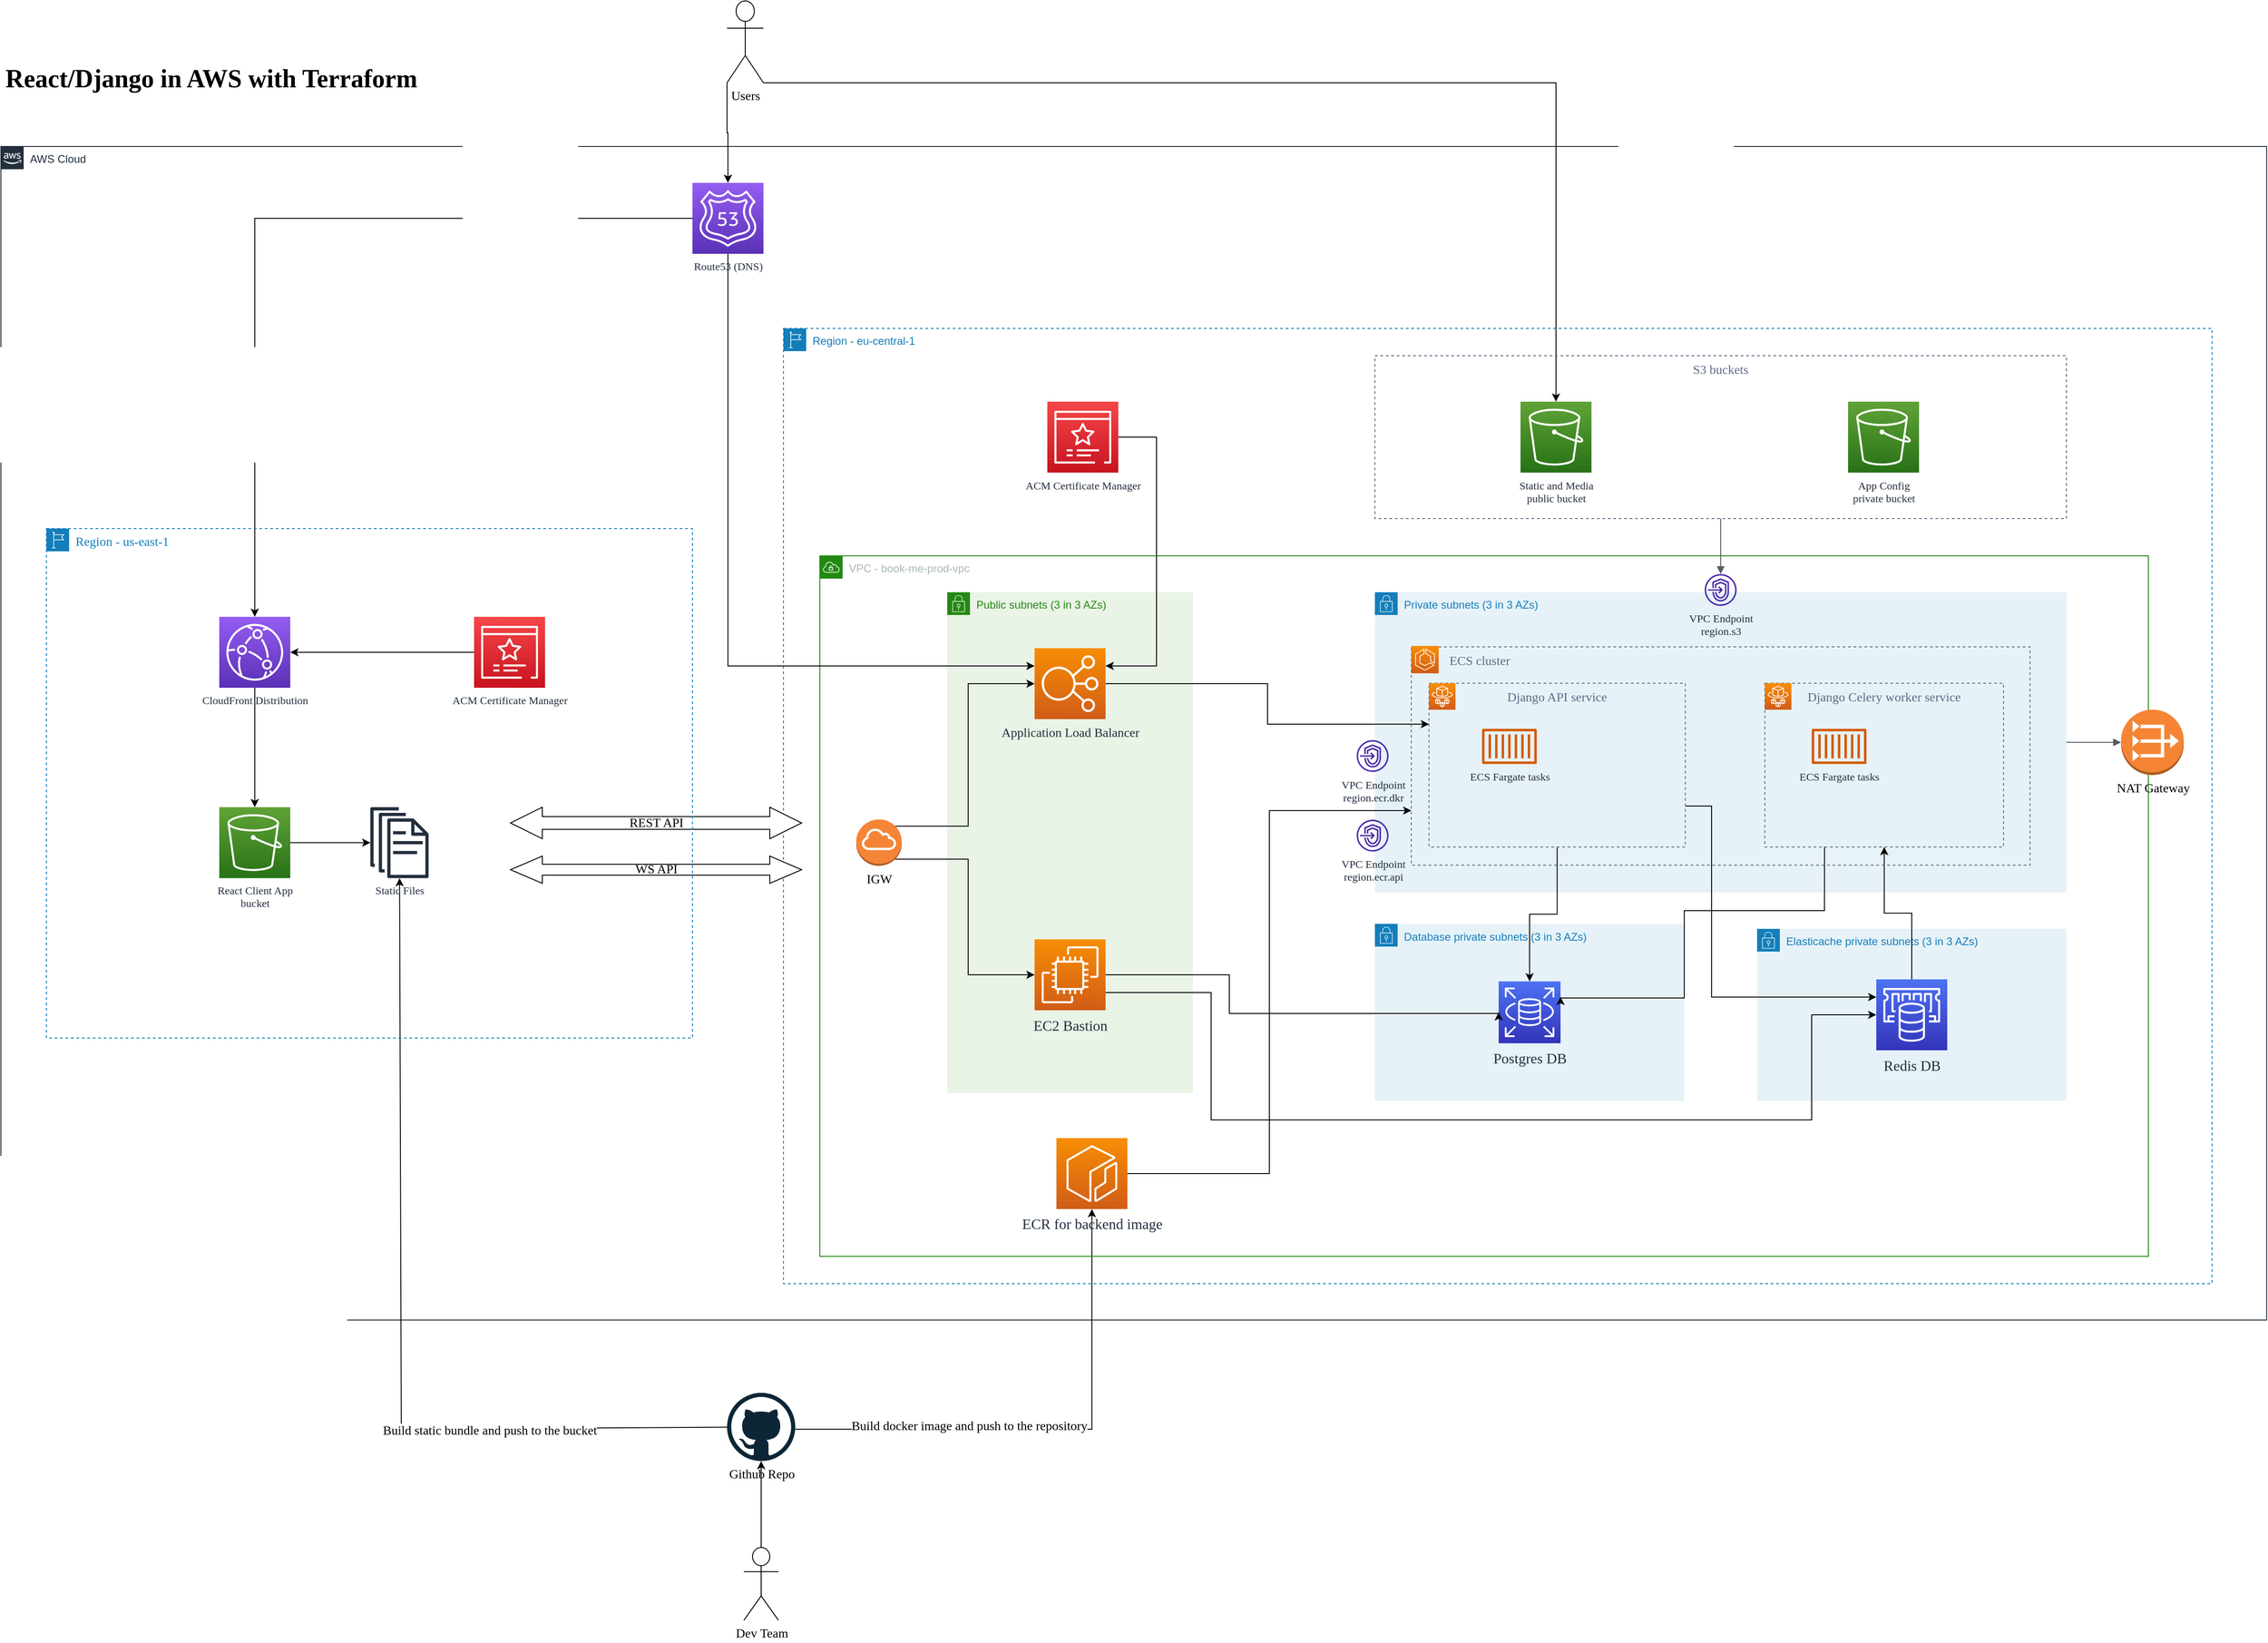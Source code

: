 <mxfile version="20.8.10" type="device"><diagram id="Ht1M8jgEwFfnCIfOTk4-" name="Page-1"><mxGraphModel dx="4517" dy="1740" grid="1" gridSize="10" guides="1" tooltips="1" connect="1" arrows="1" fold="1" page="1" pageScale="1" pageWidth="1169" pageHeight="827" math="0" shadow="0"><root><mxCell id="0"/><mxCell id="1" parent="0"/><mxCell id="09Rcy8AUOqtGl2dSYtyy-7" value="Private subnets (3 in 3 AZs)" style="points=[[0,0],[0.25,0],[0.5,0],[0.75,0],[1,0],[1,0.25],[1,0.5],[1,0.75],[1,1],[0.75,1],[0.5,1],[0.25,1],[0,1],[0,0.75],[0,0.5],[0,0.25]];outlineConnect=0;gradientColor=none;html=1;whiteSpace=wrap;fontSize=12;fontStyle=0;container=1;pointerEvents=0;collapsible=0;recursiveResize=0;shape=mxgraph.aws4.group;grIcon=mxgraph.aws4.group_security_group;grStroke=0;strokeColor=#147EBA;fillColor=#E6F2F8;verticalAlign=top;align=left;spacingLeft=30;fontColor=#147EBA;dashed=0;" parent="1" vertex="1"><mxGeometry x="1250" y="800" width="760" height="330" as="geometry"/></mxCell><mxCell id="QriF4HxW3S0p3gs5KRGr-39" value="VPC Endpoint&lt;br&gt;region.s3" style="sketch=0;outlineConnect=0;fontColor=#232F3E;gradientColor=none;fillColor=#4D27AA;strokeColor=none;dashed=0;verticalLabelPosition=bottom;verticalAlign=top;align=center;html=1;fontSize=12;fontStyle=0;aspect=fixed;pointerEvents=1;shape=mxgraph.aws4.endpoints;fontFamily=Times New Roman;" vertex="1" parent="09Rcy8AUOqtGl2dSYtyy-7"><mxGeometry x="362.5" y="-20" width="35" height="35" as="geometry"/></mxCell><mxCell id="QriF4HxW3S0p3gs5KRGr-37" value="VPC Endpoint&lt;br&gt;region.ecr.api" style="sketch=0;outlineConnect=0;fontColor=#232F3E;gradientColor=none;fillColor=#4D27AA;strokeColor=none;dashed=0;verticalLabelPosition=bottom;verticalAlign=top;align=center;html=1;fontSize=12;fontStyle=0;aspect=fixed;pointerEvents=1;shape=mxgraph.aws4.endpoints;fontFamily=Times New Roman;" vertex="1" parent="1"><mxGeometry x="1230" y="1050" width="35" height="35" as="geometry"/></mxCell><mxCell id="QriF4HxW3S0p3gs5KRGr-33" value="VPC Endpoint&lt;br&gt;region.ecr.dkr" style="sketch=0;outlineConnect=0;fontColor=#232F3E;gradientColor=none;fillColor=#4D27AA;strokeColor=none;dashed=0;verticalLabelPosition=bottom;verticalAlign=top;align=center;html=1;fontSize=12;fontStyle=0;aspect=fixed;pointerEvents=1;shape=mxgraph.aws4.endpoints;fontFamily=Times New Roman;" vertex="1" parent="1"><mxGeometry x="1230" y="962.5" width="35" height="35" as="geometry"/></mxCell><mxCell id="UEzPUAAOIrF-is8g5C7q-74" value="AWS Cloud" style="points=[[0,0],[0.25,0],[0.5,0],[0.75,0],[1,0],[1,0.25],[1,0.5],[1,0.75],[1,1],[0.75,1],[0.5,1],[0.25,1],[0,1],[0,0.75],[0,0.5],[0,0.25]];outlineConnect=0;gradientColor=none;html=1;whiteSpace=wrap;fontSize=12;fontStyle=0;shape=mxgraph.aws4.group;grIcon=mxgraph.aws4.group_aws_cloud_alt;strokeColor=#232F3E;fillColor=none;verticalAlign=top;align=left;spacingLeft=30;fontColor=#232F3E;dashed=0;labelBackgroundColor=#ffffff;container=0;pointerEvents=0;collapsible=0;recursiveResize=0;" parent="1" vertex="1"><mxGeometry x="-260" y="310" width="2490" height="1290" as="geometry"/></mxCell><mxCell id="QriF4HxW3S0p3gs5KRGr-115" style="edgeStyle=orthogonalEdgeStyle;rounded=0;orthogonalLoop=1;jettySize=auto;html=1;exitX=0;exitY=0.5;exitDx=0;exitDy=0;exitPerimeter=0;fontFamily=Times New Roman;fontSize=14;" edge="1" parent="1" source="QriF4HxW3S0p3gs5KRGr-102" target="QriF4HxW3S0p3gs5KRGr-114"><mxGeometry relative="1" as="geometry"/></mxCell><mxCell id="QriF4HxW3S0p3gs5KRGr-102" value="Route53 (DNS)" style="sketch=0;points=[[0,0,0],[0.25,0,0],[0.5,0,0],[0.75,0,0],[1,0,0],[0,1,0],[0.25,1,0],[0.5,1,0],[0.75,1,0],[1,1,0],[0,0.25,0],[0,0.5,0],[0,0.75,0],[1,0.25,0],[1,0.5,0],[1,0.75,0]];outlineConnect=0;fontColor=#232F3E;gradientColor=#945DF2;gradientDirection=north;fillColor=#5A30B5;strokeColor=#ffffff;dashed=0;verticalLabelPosition=bottom;verticalAlign=top;align=center;html=1;fontSize=12;fontStyle=0;aspect=fixed;shape=mxgraph.aws4.resourceIcon;resIcon=mxgraph.aws4.route_53;fontFamily=Times New Roman;" vertex="1" parent="1"><mxGeometry x="500" y="350" width="78" height="78" as="geometry"/></mxCell><mxCell id="QriF4HxW3S0p3gs5KRGr-110" style="edgeStyle=orthogonalEdgeStyle;rounded=0;orthogonalLoop=1;jettySize=auto;html=1;exitX=1;exitY=1;exitDx=0;exitDy=0;exitPerimeter=0;fontFamily=Times New Roman;fontSize=14;" edge="1" parent="1" source="QriF4HxW3S0p3gs5KRGr-103" target="QriF4HxW3S0p3gs5KRGr-31"><mxGeometry relative="1" as="geometry"><Array as="points"><mxPoint x="1449" y="240"/></Array></mxGeometry></mxCell><mxCell id="QriF4HxW3S0p3gs5KRGr-111" style="edgeStyle=orthogonalEdgeStyle;rounded=0;orthogonalLoop=1;jettySize=auto;html=1;exitX=0;exitY=1;exitDx=0;exitDy=0;exitPerimeter=0;fontFamily=Times New Roman;fontSize=14;" edge="1" parent="1" source="QriF4HxW3S0p3gs5KRGr-103" target="QriF4HxW3S0p3gs5KRGr-102"><mxGeometry relative="1" as="geometry"/></mxCell><mxCell id="QriF4HxW3S0p3gs5KRGr-103" value="Users" style="shape=umlActor;verticalLabelPosition=bottom;verticalAlign=top;html=1;outlineConnect=0;fontFamily=Times New Roman;fontSize=14;" vertex="1" parent="1"><mxGeometry x="538" y="150" width="40" height="90" as="geometry"/></mxCell><mxCell id="09Rcy8AUOqtGl2dSYtyy-9" value="Region - eu-central-1" style="points=[[0,0],[0.25,0],[0.5,0],[0.75,0],[1,0],[1,0.25],[1,0.5],[1,0.75],[1,1],[0.75,1],[0.5,1],[0.25,1],[0,1],[0,0.75],[0,0.5],[0,0.25]];outlineConnect=0;gradientColor=none;html=1;whiteSpace=wrap;fontSize=12;fontStyle=0;container=0;pointerEvents=0;collapsible=0;recursiveResize=0;shape=mxgraph.aws4.group;grIcon=mxgraph.aws4.group_region;strokeColor=#147EBA;fillColor=none;verticalAlign=top;align=left;spacingLeft=30;fontColor=#147EBA;dashed=1;" parent="1" vertex="1"><mxGeometry x="600" y="510" width="1570" height="1050" as="geometry"/></mxCell><mxCell id="QriF4HxW3S0p3gs5KRGr-135" style="edgeStyle=orthogonalEdgeStyle;rounded=0;orthogonalLoop=1;jettySize=auto;html=1;exitX=0.5;exitY=1;exitDx=0;exitDy=0;exitPerimeter=0;fontFamily=Times New Roman;fontSize=14;startArrow=classic;startFill=1;endArrow=none;endFill=0;" edge="1" parent="1" source="09Rcy8AUOqtGl2dSYtyy-17" target="QriF4HxW3S0p3gs5KRGr-131"><mxGeometry relative="1" as="geometry"><Array as="points"><mxPoint x="939" y="1720"/></Array></mxGeometry></mxCell><mxCell id="QriF4HxW3S0p3gs5KRGr-138" value="Build docker image and push to the repository" style="edgeLabel;html=1;align=center;verticalAlign=middle;resizable=0;points=[];fontSize=14;fontFamily=Times New Roman;" vertex="1" connectable="0" parent="QriF4HxW3S0p3gs5KRGr-135"><mxGeometry x="0.33" y="-3" relative="1" as="geometry"><mxPoint as="offset"/></mxGeometry></mxCell><mxCell id="09Rcy8AUOqtGl2dSYtyy-17" value="&lt;font size=&quot;3&quot;&gt;ECR for backend image&lt;/font&gt;" style="sketch=0;points=[[0,0,0],[0.25,0,0],[0.5,0,0],[0.75,0,0],[1,0,0],[0,1,0],[0.25,1,0],[0.5,1,0],[0.75,1,0],[1,1,0],[0,0.25,0],[0,0.5,0],[0,0.75,0],[1,0.25,0],[1,0.5,0],[1,0.75,0]];outlineConnect=0;fontColor=#232F3E;gradientColor=#F78E04;gradientDirection=north;fillColor=#D05C17;strokeColor=#ffffff;dashed=0;verticalLabelPosition=bottom;verticalAlign=top;align=center;html=1;fontSize=12;fontStyle=0;aspect=fixed;shape=mxgraph.aws4.resourceIcon;resIcon=mxgraph.aws4.ecr;fontFamily=Times New Roman;" parent="1" vertex="1"><mxGeometry x="900" y="1400" width="78" height="78" as="geometry"/></mxCell><mxCell id="QriF4HxW3S0p3gs5KRGr-17" value="" style="group" vertex="1" connectable="0" parent="1"><mxGeometry x="1250" y="1164.5" width="340" height="194.5" as="geometry"/></mxCell><mxCell id="09Rcy8AUOqtGl2dSYtyy-15" value="Database private subnets (3 in 3 AZs)" style="points=[[0,0],[0.25,0],[0.5,0],[0.75,0],[1,0],[1,0.25],[1,0.5],[1,0.75],[1,1],[0.75,1],[0.5,1],[0.25,1],[0,1],[0,0.75],[0,0.5],[0,0.25]];outlineConnect=0;gradientColor=none;html=1;whiteSpace=wrap;fontSize=12;fontStyle=0;container=0;pointerEvents=0;collapsible=0;recursiveResize=0;shape=mxgraph.aws4.group;grIcon=mxgraph.aws4.group_security_group;grStroke=0;strokeColor=#147EBA;fillColor=#E6F2F8;verticalAlign=top;align=left;spacingLeft=30;fontColor=#147EBA;dashed=0;" parent="QriF4HxW3S0p3gs5KRGr-17" vertex="1"><mxGeometry width="340" height="194.5" as="geometry"/></mxCell><mxCell id="QriF4HxW3S0p3gs5KRGr-14" value="&lt;font size=&quot;3&quot; face=&quot;Times New Roman&quot;&gt;Postgres DB&lt;/font&gt;" style="sketch=0;points=[[0,0,0],[0.25,0,0],[0.5,0,0],[0.75,0,0],[1,0,0],[0,1,0],[0.25,1,0],[0.5,1,0],[0.75,1,0],[1,1,0],[0,0.25,0],[0,0.5,0],[0,0.75,0],[1,0.25,0],[1,0.5,0],[1,0.75,0]];outlineConnect=0;fontColor=#232F3E;gradientColor=#4D72F3;gradientDirection=north;fillColor=#3334B9;strokeColor=#ffffff;dashed=0;verticalLabelPosition=bottom;verticalAlign=top;align=center;html=1;fontSize=12;fontStyle=0;aspect=fixed;shape=mxgraph.aws4.resourceIcon;resIcon=mxgraph.aws4.rds;container=0;" vertex="1" parent="QriF4HxW3S0p3gs5KRGr-17"><mxGeometry x="136" y="63.25" width="68" height="68" as="geometry"/></mxCell><mxCell id="QriF4HxW3S0p3gs5KRGr-18" value="" style="group" vertex="1" connectable="0" parent="1"><mxGeometry x="1670" y="1170" width="340" height="189" as="geometry"/></mxCell><mxCell id="09Rcy8AUOqtGl2dSYtyy-16" value="Elasticache private subnets (3 in 3 AZs)" style="points=[[0,0],[0.25,0],[0.5,0],[0.75,0],[1,0],[1,0.25],[1,0.5],[1,0.75],[1,1],[0.75,1],[0.5,1],[0.25,1],[0,1],[0,0.75],[0,0.5],[0,0.25]];outlineConnect=0;gradientColor=none;html=1;whiteSpace=wrap;fontSize=12;fontStyle=0;container=0;pointerEvents=0;collapsible=0;recursiveResize=0;shape=mxgraph.aws4.group;grIcon=mxgraph.aws4.group_security_group;grStroke=0;strokeColor=#147EBA;fillColor=#E6F2F8;verticalAlign=top;align=left;spacingLeft=30;fontColor=#147EBA;dashed=0;" parent="QriF4HxW3S0p3gs5KRGr-18" vertex="1"><mxGeometry width="340" height="189" as="geometry"/></mxCell><mxCell id="QriF4HxW3S0p3gs5KRGr-15" value="&lt;font size=&quot;3&quot; face=&quot;Times New Roman&quot;&gt;Redis DB&lt;/font&gt;" style="sketch=0;points=[[0,0,0],[0.25,0,0],[0.5,0,0],[0.75,0,0],[1,0,0],[0,1,0],[0.25,1,0],[0.5,1,0],[0.75,1,0],[1,1,0],[0,0.25,0],[0,0.5,0],[0,0.75,0],[1,0.25,0],[1,0.5,0],[1,0.75,0]];outlineConnect=0;fontColor=#232F3E;gradientColor=#4D72F3;gradientDirection=north;fillColor=#3334B9;strokeColor=#ffffff;dashed=0;verticalLabelPosition=bottom;verticalAlign=top;align=center;html=1;fontSize=12;fontStyle=0;aspect=fixed;shape=mxgraph.aws4.resourceIcon;resIcon=mxgraph.aws4.elasticache;container=0;" vertex="1" parent="QriF4HxW3S0p3gs5KRGr-18"><mxGeometry x="131" y="55.5" width="78" height="78" as="geometry"/></mxCell><mxCell id="QriF4HxW3S0p3gs5KRGr-61" value="" style="group" vertex="1" connectable="0" parent="1"><mxGeometry x="1250" y="540" width="760" height="179" as="geometry"/></mxCell><mxCell id="QriF4HxW3S0p3gs5KRGr-29" value="S3 buckets" style="fillColor=none;strokeColor=#5A6C86;dashed=1;verticalAlign=top;fontStyle=0;fontColor=#5A6C86;fontFamily=Times New Roman;fontSize=14;" vertex="1" parent="QriF4HxW3S0p3gs5KRGr-61"><mxGeometry width="760" height="179" as="geometry"/></mxCell><mxCell id="QriF4HxW3S0p3gs5KRGr-31" value="Static and Media&lt;br&gt;public bucket" style="sketch=0;points=[[0,0,0],[0.25,0,0],[0.5,0,0],[0.75,0,0],[1,0,0],[0,1,0],[0.25,1,0],[0.5,1,0],[0.75,1,0],[1,1,0],[0,0.25,0],[0,0.5,0],[0,0.75,0],[1,0.25,0],[1,0.5,0],[1,0.75,0]];outlineConnect=0;fontColor=#232F3E;gradientColor=#60A337;gradientDirection=north;fillColor=#277116;strokeColor=#ffffff;dashed=0;verticalLabelPosition=bottom;verticalAlign=top;align=center;html=1;fontSize=12;fontStyle=0;aspect=fixed;shape=mxgraph.aws4.resourceIcon;resIcon=mxgraph.aws4.s3;fontFamily=Times New Roman;" vertex="1" parent="QriF4HxW3S0p3gs5KRGr-61"><mxGeometry x="160" y="50.5" width="78" height="78" as="geometry"/></mxCell><mxCell id="QriF4HxW3S0p3gs5KRGr-32" value="App Config&lt;br&gt;private bucket" style="sketch=0;points=[[0,0,0],[0.25,0,0],[0.5,0,0],[0.75,0,0],[1,0,0],[0,1,0],[0.25,1,0],[0.5,1,0],[0.75,1,0],[1,1,0],[0,0.25,0],[0,0.5,0],[0,0.75,0],[1,0.25,0],[1,0.5,0],[1,0.75,0]];outlineConnect=0;fontColor=#232F3E;gradientColor=#60A337;gradientDirection=north;fillColor=#277116;strokeColor=#ffffff;dashed=0;verticalLabelPosition=bottom;verticalAlign=top;align=center;html=1;fontSize=12;fontStyle=0;aspect=fixed;shape=mxgraph.aws4.resourceIcon;resIcon=mxgraph.aws4.s3;fontFamily=Times New Roman;" vertex="1" parent="QriF4HxW3S0p3gs5KRGr-61"><mxGeometry x="520" y="50.5" width="78" height="78" as="geometry"/></mxCell><mxCell id="QriF4HxW3S0p3gs5KRGr-62" value="" style="group" vertex="1" connectable="0" parent="1"><mxGeometry x="680" y="800" width="370" height="550.5" as="geometry"/></mxCell><mxCell id="09Rcy8AUOqtGl2dSYtyy-5" value="Public subnets (3 in 3 AZs)" style="points=[[0,0],[0.25,0],[0.5,0],[0.75,0],[1,0],[1,0.25],[1,0.5],[1,0.75],[1,1],[0.75,1],[0.5,1],[0.25,1],[0,1],[0,0.75],[0,0.5],[0,0.25]];outlineConnect=0;gradientColor=none;html=1;whiteSpace=wrap;fontSize=12;fontStyle=0;container=0;pointerEvents=0;collapsible=0;recursiveResize=0;shape=mxgraph.aws4.group;grIcon=mxgraph.aws4.group_security_group;grStroke=0;strokeColor=#248814;fillColor=#E9F3E6;verticalAlign=top;align=left;spacingLeft=30;fontColor=#248814;dashed=0;" parent="QriF4HxW3S0p3gs5KRGr-62" vertex="1"><mxGeometry x="100" width="270" height="550.5" as="geometry"/></mxCell><mxCell id="09Rcy8AUOqtGl2dSYtyy-11" value="&lt;font face=&quot;Times New Roman&quot; data-font-src=&quot;https://fonts.googleapis.com/css?family=roboto&quot; style=&quot;font-size: 14px;&quot;&gt;Application Load Balancer&lt;/font&gt;" style="sketch=0;points=[[0,0,0],[0.25,0,0],[0.5,0,0],[0.75,0,0],[1,0,0],[0,1,0],[0.25,1,0],[0.5,1,0],[0.75,1,0],[1,1,0],[0,0.25,0],[0,0.5,0],[0,0.75,0],[1,0.25,0],[1,0.5,0],[1,0.75,0]];outlineConnect=0;fontColor=#232F3E;gradientColor=#F78E04;gradientDirection=north;fillColor=#D05C17;strokeColor=#ffffff;dashed=0;verticalLabelPosition=bottom;verticalAlign=top;align=center;html=1;fontSize=12;fontStyle=0;aspect=fixed;shape=mxgraph.aws4.resourceIcon;resIcon=mxgraph.aws4.elastic_load_balancing;" parent="QriF4HxW3S0p3gs5KRGr-62" vertex="1"><mxGeometry x="196" y="61.5" width="78" height="78" as="geometry"/></mxCell><mxCell id="09Rcy8AUOqtGl2dSYtyy-12" value="&lt;font size=&quot;3&quot;&gt;EC2 Bastion&lt;br&gt;&lt;/font&gt;" style="sketch=0;points=[[0,0,0],[0.25,0,0],[0.5,0,0],[0.75,0,0],[1,0,0],[0,1,0],[0.25,1,0],[0.5,1,0],[0.75,1,0],[1,1,0],[0,0.25,0],[0,0.5,0],[0,0.75,0],[1,0.25,0],[1,0.5,0],[1,0.75,0]];outlineConnect=0;fontColor=#232F3E;gradientColor=#F78E04;gradientDirection=north;fillColor=#D05C17;strokeColor=#ffffff;dashed=0;verticalLabelPosition=bottom;verticalAlign=top;align=center;html=1;fontSize=12;fontStyle=0;aspect=fixed;shape=mxgraph.aws4.resourceIcon;resIcon=mxgraph.aws4.ec2;fontFamily=Times New Roman;" parent="QriF4HxW3S0p3gs5KRGr-62" vertex="1"><mxGeometry x="196" y="381.5" width="78" height="78" as="geometry"/></mxCell><mxCell id="QriF4HxW3S0p3gs5KRGr-19" style="edgeStyle=orthogonalEdgeStyle;rounded=0;orthogonalLoop=1;jettySize=auto;html=1;exitX=0.855;exitY=0.855;exitDx=0;exitDy=0;exitPerimeter=0;entryX=0;entryY=0.5;entryDx=0;entryDy=0;entryPerimeter=0;fontFamily=Times New Roman;fontSize=14;" edge="1" parent="QriF4HxW3S0p3gs5KRGr-62" source="09Rcy8AUOqtGl2dSYtyy-13" target="09Rcy8AUOqtGl2dSYtyy-12"><mxGeometry relative="1" as="geometry"/></mxCell><mxCell id="QriF4HxW3S0p3gs5KRGr-20" style="edgeStyle=orthogonalEdgeStyle;rounded=0;orthogonalLoop=1;jettySize=auto;html=1;exitX=0.855;exitY=0.145;exitDx=0;exitDy=0;exitPerimeter=0;entryX=0;entryY=0.5;entryDx=0;entryDy=0;entryPerimeter=0;fontFamily=Times New Roman;fontSize=14;" edge="1" parent="QriF4HxW3S0p3gs5KRGr-62" source="09Rcy8AUOqtGl2dSYtyy-13" target="09Rcy8AUOqtGl2dSYtyy-11"><mxGeometry relative="1" as="geometry"/></mxCell><mxCell id="09Rcy8AUOqtGl2dSYtyy-13" value="IGW" style="outlineConnect=0;dashed=0;verticalLabelPosition=bottom;verticalAlign=top;align=center;html=1;shape=mxgraph.aws3.internet_gateway;fillColor=#F58536;gradientColor=none;fontFamily=Times New Roman;fontSize=14;" parent="QriF4HxW3S0p3gs5KRGr-62" vertex="1"><mxGeometry y="249.75" width="50" height="51" as="geometry"/></mxCell><mxCell id="QriF4HxW3S0p3gs5KRGr-58" value="" style="edgeStyle=orthogonalEdgeStyle;html=1;endArrow=block;elbow=vertical;startArrow=none;endFill=1;strokeColor=#545B64;rounded=0;fontFamily=Times New Roman;fontSize=14;exitX=0.5;exitY=1;exitDx=0;exitDy=0;" edge="1" parent="1" source="QriF4HxW3S0p3gs5KRGr-29" target="QriF4HxW3S0p3gs5KRGr-39"><mxGeometry width="100" relative="1" as="geometry"><mxPoint x="1570" y="860" as="sourcePoint"/><mxPoint x="1620" y="780" as="targetPoint"/></mxGeometry></mxCell><mxCell id="QriF4HxW3S0p3gs5KRGr-27" style="edgeStyle=orthogonalEdgeStyle;rounded=0;orthogonalLoop=1;jettySize=auto;html=1;exitX=1;exitY=0.5;exitDx=0;exitDy=0;exitPerimeter=0;entryX=0;entryY=0.5;entryDx=0;entryDy=0;entryPerimeter=0;fontFamily=Times New Roman;fontSize=14;" edge="1" parent="1" source="09Rcy8AUOqtGl2dSYtyy-12" target="QriF4HxW3S0p3gs5KRGr-14"><mxGeometry relative="1" as="geometry"><Array as="points"><mxPoint x="1090" y="1221"/><mxPoint x="1090" y="1263"/></Array></mxGeometry></mxCell><mxCell id="QriF4HxW3S0p3gs5KRGr-26" style="edgeStyle=orthogonalEdgeStyle;rounded=0;orthogonalLoop=1;jettySize=auto;html=1;exitX=1;exitY=0.75;exitDx=0;exitDy=0;exitPerimeter=0;entryX=0;entryY=0.5;entryDx=0;entryDy=0;entryPerimeter=0;fontFamily=Times New Roman;fontSize=14;" edge="1" parent="1" source="09Rcy8AUOqtGl2dSYtyy-12" target="QriF4HxW3S0p3gs5KRGr-15"><mxGeometry relative="1" as="geometry"><Array as="points"><mxPoint x="1070" y="1240"/><mxPoint x="1070" y="1380"/><mxPoint x="1730" y="1380"/><mxPoint x="1730" y="1265"/></Array></mxGeometry></mxCell><mxCell id="QriF4HxW3S0p3gs5KRGr-57" value="" style="edgeStyle=orthogonalEdgeStyle;html=1;endArrow=block;elbow=vertical;startArrow=none;endFill=1;strokeColor=#545B64;rounded=0;fontFamily=Times New Roman;fontSize=14;exitX=1;exitY=0.5;exitDx=0;exitDy=0;" edge="1" parent="1" source="09Rcy8AUOqtGl2dSYtyy-7" target="QriF4HxW3S0p3gs5KRGr-55"><mxGeometry width="100" relative="1" as="geometry"><mxPoint x="1590" y="1010" as="sourcePoint"/><mxPoint x="2070" y="960" as="targetPoint"/></mxGeometry></mxCell><mxCell id="QriF4HxW3S0p3gs5KRGr-106" style="edgeStyle=orthogonalEdgeStyle;rounded=0;orthogonalLoop=1;jettySize=auto;html=1;exitX=1;exitY=0.5;exitDx=0;exitDy=0;exitPerimeter=0;entryX=1;entryY=0.25;entryDx=0;entryDy=0;entryPerimeter=0;fontFamily=Times New Roman;fontSize=14;" edge="1" parent="1" source="QriF4HxW3S0p3gs5KRGr-97" target="09Rcy8AUOqtGl2dSYtyy-11"><mxGeometry relative="1" as="geometry"><Array as="points"><mxPoint x="1010" y="629"/><mxPoint x="1010" y="881"/></Array></mxGeometry></mxCell><mxCell id="QriF4HxW3S0p3gs5KRGr-97" value="ACM Certificate Manager" style="sketch=0;points=[[0,0,0],[0.25,0,0],[0.5,0,0],[0.75,0,0],[1,0,0],[0,1,0],[0.25,1,0],[0.5,1,0],[0.75,1,0],[1,1,0],[0,0.25,0],[0,0.5,0],[0,0.75,0],[1,0.25,0],[1,0.5,0],[1,0.75,0]];outlineConnect=0;fontColor=#232F3E;gradientColor=#F54749;gradientDirection=north;fillColor=#C7131F;strokeColor=#ffffff;dashed=0;verticalLabelPosition=bottom;verticalAlign=top;align=center;html=1;fontSize=12;fontStyle=0;aspect=fixed;shape=mxgraph.aws4.resourceIcon;resIcon=mxgraph.aws4.certificate_manager_3;fontFamily=Times New Roman;" vertex="1" parent="1"><mxGeometry x="890" y="590.5" width="78" height="78" as="geometry"/></mxCell><mxCell id="QriF4HxW3S0p3gs5KRGr-93" style="edgeStyle=orthogonalEdgeStyle;rounded=0;orthogonalLoop=1;jettySize=auto;html=1;exitX=1;exitY=0.5;exitDx=0;exitDy=0;exitPerimeter=0;entryX=0;entryY=0.25;entryDx=0;entryDy=0;fontFamily=Times New Roman;fontSize=14;" edge="1" parent="1" source="09Rcy8AUOqtGl2dSYtyy-11" target="QriF4HxW3S0p3gs5KRGr-64"><mxGeometry relative="1" as="geometry"><Array as="points"><mxPoint x="1132" y="901"/><mxPoint x="1132" y="945"/></Array></mxGeometry></mxCell><mxCell id="QriF4HxW3S0p3gs5KRGr-92" style="edgeStyle=orthogonalEdgeStyle;rounded=0;orthogonalLoop=1;jettySize=auto;html=1;exitX=1;exitY=0.5;exitDx=0;exitDy=0;exitPerimeter=0;entryX=0;entryY=0.75;entryDx=0;entryDy=0;fontFamily=Times New Roman;fontSize=14;" edge="1" parent="1" source="09Rcy8AUOqtGl2dSYtyy-17" target="QriF4HxW3S0p3gs5KRGr-63"><mxGeometry relative="1" as="geometry"/></mxCell><mxCell id="QriF4HxW3S0p3gs5KRGr-79" style="edgeStyle=orthogonalEdgeStyle;rounded=0;orthogonalLoop=1;jettySize=auto;html=1;exitX=0.5;exitY=1;exitDx=0;exitDy=0;entryX=0.5;entryY=0;entryDx=0;entryDy=0;entryPerimeter=0;fontFamily=Times New Roman;fontSize=14;" edge="1" parent="1" source="QriF4HxW3S0p3gs5KRGr-64" target="QriF4HxW3S0p3gs5KRGr-14"><mxGeometry relative="1" as="geometry"/></mxCell><mxCell id="QriF4HxW3S0p3gs5KRGr-77" style="edgeStyle=orthogonalEdgeStyle;rounded=0;orthogonalLoop=1;jettySize=auto;html=1;exitX=1;exitY=0.75;exitDx=0;exitDy=0;entryX=0;entryY=0.25;entryDx=0;entryDy=0;entryPerimeter=0;fontFamily=Times New Roman;fontSize=14;" edge="1" parent="1" source="QriF4HxW3S0p3gs5KRGr-64" target="QriF4HxW3S0p3gs5KRGr-15"><mxGeometry relative="1" as="geometry"><Array as="points"><mxPoint x="1620" y="1035"/><mxPoint x="1620" y="1245"/></Array></mxGeometry></mxCell><mxCell id="QriF4HxW3S0p3gs5KRGr-82" style="edgeStyle=orthogonalEdgeStyle;rounded=0;orthogonalLoop=1;jettySize=auto;html=1;exitX=0.25;exitY=1;exitDx=0;exitDy=0;entryX=1;entryY=0.25;entryDx=0;entryDy=0;entryPerimeter=0;fontFamily=Times New Roman;fontSize=14;" edge="1" parent="1" source="QriF4HxW3S0p3gs5KRGr-65" target="QriF4HxW3S0p3gs5KRGr-14"><mxGeometry relative="1" as="geometry"><Array as="points"><mxPoint x="1744" y="1150"/><mxPoint x="1590" y="1150"/><mxPoint x="1590" y="1246"/></Array></mxGeometry></mxCell><mxCell id="QriF4HxW3S0p3gs5KRGr-94" style="edgeStyle=orthogonalEdgeStyle;rounded=0;orthogonalLoop=1;jettySize=auto;html=1;exitX=0.5;exitY=0;exitDx=0;exitDy=0;exitPerimeter=0;fontFamily=Times New Roman;fontSize=14;" edge="1" parent="1" source="QriF4HxW3S0p3gs5KRGr-15" target="QriF4HxW3S0p3gs5KRGr-65"><mxGeometry relative="1" as="geometry"/></mxCell><mxCell id="09Rcy8AUOqtGl2dSYtyy-6" value="VPC - book-me-prod-vpc" style="points=[[0,0],[0.25,0],[0.5,0],[0.75,0],[1,0],[1,0.25],[1,0.5],[1,0.75],[1,1],[0.75,1],[0.5,1],[0.25,1],[0,1],[0,0.75],[0,0.5],[0,0.25]];outlineConnect=0;gradientColor=none;html=1;whiteSpace=wrap;fontSize=12;fontStyle=0;container=0;pointerEvents=0;collapsible=0;recursiveResize=0;shape=mxgraph.aws4.group;grIcon=mxgraph.aws4.group_vpc;strokeColor=#248814;fillColor=none;verticalAlign=top;align=left;spacingLeft=30;fontColor=#AAB7B8;dashed=0;" parent="1" vertex="1"><mxGeometry x="640" y="760" width="1460" height="770" as="geometry"/></mxCell><mxCell id="QriF4HxW3S0p3gs5KRGr-55" value="NAT Gateway" style="outlineConnect=0;dashed=0;verticalLabelPosition=bottom;verticalAlign=top;align=center;html=1;shape=mxgraph.aws3.vpc_nat_gateway;fillColor=#F58534;gradientColor=none;fontFamily=Times New Roman;fontSize=14;" vertex="1" parent="1"><mxGeometry x="2070" y="929" width="69" height="72" as="geometry"/></mxCell><mxCell id="QriF4HxW3S0p3gs5KRGr-63" value="ECS cluster" style="fillColor=none;strokeColor=#5A6C86;dashed=1;verticalAlign=top;fontStyle=0;fontColor=#5A6C86;fontFamily=Times New Roman;fontSize=14;align=left;spacingLeft=40;" vertex="1" parent="1"><mxGeometry x="1290" y="860" width="680" height="240" as="geometry"/></mxCell><mxCell id="QriF4HxW3S0p3gs5KRGr-66" value="" style="sketch=0;points=[[0,0,0],[0.25,0,0],[0.5,0,0],[0.75,0,0],[1,0,0],[0,1,0],[0.25,1,0],[0.5,1,0],[0.75,1,0],[1,1,0],[0,0.25,0],[0,0.5,0],[0,0.75,0],[1,0.25,0],[1,0.5,0],[1,0.75,0]];outlineConnect=0;fontColor=#232F3E;gradientColor=#F78E04;gradientDirection=north;fillColor=#D05C17;strokeColor=#ffffff;dashed=0;verticalLabelPosition=bottom;verticalAlign=top;align=center;html=1;fontSize=12;fontStyle=0;aspect=fixed;shape=mxgraph.aws4.resourceIcon;resIcon=mxgraph.aws4.ecs;fontFamily=Times New Roman;perimeterSpacing=4;" vertex="1" parent="1"><mxGeometry x="1290" y="859" width="30.114" height="30.114" as="geometry"/></mxCell><mxCell id="QriF4HxW3S0p3gs5KRGr-72" value="" style="group" vertex="1" connectable="0" parent="1"><mxGeometry x="1309.429" y="900" width="281.714" height="180" as="geometry"/></mxCell><mxCell id="QriF4HxW3S0p3gs5KRGr-64" value="Django API service" style="fillColor=none;strokeColor=#5A6C86;dashed=1;verticalAlign=top;fontStyle=0;fontColor=#5A6C86;fontFamily=Times New Roman;fontSize=14;" vertex="1" parent="QriF4HxW3S0p3gs5KRGr-72"><mxGeometry width="281.714" height="180" as="geometry"/></mxCell><mxCell id="QriF4HxW3S0p3gs5KRGr-67" value="" style="sketch=0;points=[[0,0,0],[0.25,0,0],[0.5,0,0],[0.75,0,0],[1,0,0],[0,1,0],[0.25,1,0],[0.5,1,0],[0.75,1,0],[1,1,0],[0,0.25,0],[0,0.5,0],[0,0.75,0],[1,0.25,0],[1,0.5,0],[1,0.75,0]];outlineConnect=0;fontColor=#232F3E;gradientColor=#F78E04;gradientDirection=north;fillColor=#D05C17;strokeColor=#ffffff;dashed=0;verticalLabelPosition=bottom;verticalAlign=top;align=center;html=1;fontSize=12;fontStyle=0;aspect=fixed;shape=mxgraph.aws4.resourceIcon;resIcon=mxgraph.aws4.fargate;fontFamily=Times New Roman;" vertex="1" parent="QriF4HxW3S0p3gs5KRGr-72"><mxGeometry width="29.143" height="29.143" as="geometry"/></mxCell><mxCell id="QriF4HxW3S0p3gs5KRGr-68" value="ECS Fargate tasks" style="sketch=0;outlineConnect=0;fontColor=#232F3E;gradientColor=none;fillColor=#D45B07;strokeColor=none;dashed=0;verticalLabelPosition=bottom;verticalAlign=top;align=center;html=1;fontSize=12;fontStyle=0;aspect=fixed;pointerEvents=1;shape=mxgraph.aws4.container_1;fontFamily=Times New Roman;" vertex="1" parent="QriF4HxW3S0p3gs5KRGr-72"><mxGeometry x="58.286" y="50" width="60.17" height="38.857" as="geometry"/></mxCell><mxCell id="QriF4HxW3S0p3gs5KRGr-74" value="" style="group" vertex="1" connectable="0" parent="1"><mxGeometry x="1678.571" y="900" width="262.286" height="180" as="geometry"/></mxCell><mxCell id="QriF4HxW3S0p3gs5KRGr-65" value="Django Celery worker service" style="fillColor=none;strokeColor=#5A6C86;dashed=1;verticalAlign=top;fontStyle=0;fontColor=#5A6C86;fontFamily=Times New Roman;fontSize=14;" vertex="1" parent="QriF4HxW3S0p3gs5KRGr-74"><mxGeometry width="262.286" height="180" as="geometry"/></mxCell><mxCell id="QriF4HxW3S0p3gs5KRGr-69" value="" style="sketch=0;points=[[0,0,0],[0.25,0,0],[0.5,0,0],[0.75,0,0],[1,0,0],[0,1,0],[0.25,1,0],[0.5,1,0],[0.75,1,0],[1,1,0],[0,0.25,0],[0,0.5,0],[0,0.75,0],[1,0.25,0],[1,0.5,0],[1,0.75,0]];outlineConnect=0;fontColor=#232F3E;gradientColor=#F78E04;gradientDirection=north;fillColor=#D05C17;strokeColor=#ffffff;dashed=0;verticalLabelPosition=bottom;verticalAlign=top;align=center;html=1;fontSize=12;fontStyle=0;aspect=fixed;shape=mxgraph.aws4.resourceIcon;resIcon=mxgraph.aws4.fargate;fontFamily=Times New Roman;" vertex="1" parent="QriF4HxW3S0p3gs5KRGr-74"><mxGeometry width="29.143" height="29.143" as="geometry"/></mxCell><mxCell id="QriF4HxW3S0p3gs5KRGr-70" value="ECS Fargate tasks" style="sketch=0;outlineConnect=0;fontColor=#232F3E;gradientColor=none;fillColor=#D45B07;strokeColor=none;dashed=0;verticalLabelPosition=bottom;verticalAlign=top;align=center;html=1;fontSize=12;fontStyle=0;aspect=fixed;pointerEvents=1;shape=mxgraph.aws4.container_1;fontFamily=Times New Roman;" vertex="1" parent="QriF4HxW3S0p3gs5KRGr-74"><mxGeometry x="51.486" y="50" width="60.17" height="38.857" as="geometry"/></mxCell><mxCell id="QriF4HxW3S0p3gs5KRGr-112" style="edgeStyle=orthogonalEdgeStyle;rounded=0;orthogonalLoop=1;jettySize=auto;html=1;exitX=0.5;exitY=1;exitDx=0;exitDy=0;exitPerimeter=0;entryX=0;entryY=0.25;entryDx=0;entryDy=0;entryPerimeter=0;fontFamily=Times New Roman;fontSize=14;" edge="1" parent="1" source="QriF4HxW3S0p3gs5KRGr-102" target="09Rcy8AUOqtGl2dSYtyy-11"><mxGeometry relative="1" as="geometry"/></mxCell><mxCell id="QriF4HxW3S0p3gs5KRGr-123" value="REST API" style="html=1;shadow=0;dashed=0;align=center;verticalAlign=middle;shape=mxgraph.arrows2.twoWayArrow;dy=0.6;dx=35;fontFamily=Times New Roman;fontSize=14;" vertex="1" parent="1"><mxGeometry x="300" y="1036.25" width="320" height="34.75" as="geometry"/></mxCell><mxCell id="QriF4HxW3S0p3gs5KRGr-124" value="WS API" style="html=1;shadow=0;dashed=0;align=center;verticalAlign=middle;shape=mxgraph.arrows2.twoWayArrow;dy=0.6;dx=35;fontFamily=Times New Roman;fontSize=14;" vertex="1" parent="1"><mxGeometry x="300" y="1090" width="320" height="30" as="geometry"/></mxCell><mxCell id="QriF4HxW3S0p3gs5KRGr-127" value="&lt;h1&gt;React/Django in AWS with Terraform&lt;/h1&gt;&lt;p&gt;&lt;br&gt;&lt;/p&gt;" style="text;html=1;strokeColor=none;fillColor=none;spacing=5;spacingTop=-20;whiteSpace=wrap;overflow=hidden;rounded=0;fontSize=14;fontFamily=Times New Roman;" vertex="1" parent="1"><mxGeometry x="-260" y="210" width="470" height="70" as="geometry"/></mxCell><mxCell id="QriF4HxW3S0p3gs5KRGr-132" style="edgeStyle=orthogonalEdgeStyle;rounded=0;orthogonalLoop=1;jettySize=auto;html=1;exitX=0.5;exitY=0;exitDx=0;exitDy=0;exitPerimeter=0;fontFamily=Times New Roman;fontSize=14;" edge="1" parent="1" source="QriF4HxW3S0p3gs5KRGr-128" target="QriF4HxW3S0p3gs5KRGr-131"><mxGeometry relative="1" as="geometry"/></mxCell><mxCell id="QriF4HxW3S0p3gs5KRGr-128" value="Dev Team" style="shape=umlActor;verticalLabelPosition=bottom;verticalAlign=top;html=1;outlineConnect=0;fontFamily=Times New Roman;fontSize=14;" vertex="1" parent="1"><mxGeometry x="556.5" y="1850" width="38" height="80" as="geometry"/></mxCell><mxCell id="QriF4HxW3S0p3gs5KRGr-131" value="Github Repo" style="dashed=0;outlineConnect=0;html=1;align=center;labelPosition=center;verticalLabelPosition=bottom;verticalAlign=top;shape=mxgraph.weblogos.github;fontFamily=Times New Roman;fontSize=14;" vertex="1" parent="1"><mxGeometry x="538" y="1680" width="75" height="75" as="geometry"/></mxCell><mxCell id="QriF4HxW3S0p3gs5KRGr-136" value="" style="endArrow=classic;html=1;rounded=0;fontFamily=Times New Roman;fontSize=14;" edge="1" parent="1" source="QriF4HxW3S0p3gs5KRGr-131" target="QriF4HxW3S0p3gs5KRGr-122"><mxGeometry width="50" height="50" relative="1" as="geometry"><mxPoint x="520" y="1730" as="sourcePoint"/><mxPoint x="1120" y="1540" as="targetPoint"/><Array as="points"><mxPoint x="180" y="1720"/></Array></mxGeometry></mxCell><mxCell id="QriF4HxW3S0p3gs5KRGr-137" value="Build static bundle and push to the bucket" style="edgeLabel;html=1;align=center;verticalAlign=middle;resizable=0;points=[];fontSize=14;fontFamily=Times New Roman;" vertex="1" connectable="0" parent="QriF4HxW3S0p3gs5KRGr-136"><mxGeometry x="-0.457" y="2" relative="1" as="geometry"><mxPoint as="offset"/></mxGeometry></mxCell><mxCell id="QriF4HxW3S0p3gs5KRGr-143" value="" style="group" vertex="1" connectable="0" parent="1"><mxGeometry x="-210" y="730" width="710" height="560" as="geometry"/></mxCell><mxCell id="QriF4HxW3S0p3gs5KRGr-101" value="&lt;font style=&quot;font-size: 14px;&quot;&gt;Region - us-east-1&lt;/font&gt;" style="points=[[0,0],[0.25,0],[0.5,0],[0.75,0],[1,0],[1,0.25],[1,0.5],[1,0.75],[1,1],[0.75,1],[0.5,1],[0.25,1],[0,1],[0,0.75],[0,0.5],[0,0.25]];outlineConnect=0;gradientColor=none;html=1;whiteSpace=wrap;fontSize=12;fontStyle=0;container=0;pointerEvents=0;collapsible=0;recursiveResize=0;shape=mxgraph.aws4.group;grIcon=mxgraph.aws4.group_region;strokeColor=#147EBA;fillColor=none;verticalAlign=top;align=left;spacingLeft=30;fontColor=#147EBA;dashed=1;fontFamily=Times New Roman;" vertex="1" parent="QriF4HxW3S0p3gs5KRGr-143"><mxGeometry width="710" height="560" as="geometry"/></mxCell><mxCell id="QriF4HxW3S0p3gs5KRGr-114" value="CloudFront Distribution" style="sketch=0;points=[[0,0,0],[0.25,0,0],[0.5,0,0],[0.75,0,0],[1,0,0],[0,1,0],[0.25,1,0],[0.5,1,0],[0.75,1,0],[1,1,0],[0,0.25,0],[0,0.5,0],[0,0.75,0],[1,0.25,0],[1,0.5,0],[1,0.75,0]];outlineConnect=0;fontColor=#232F3E;gradientColor=#945DF2;gradientDirection=north;fillColor=#5A30B5;strokeColor=#ffffff;dashed=0;verticalLabelPosition=bottom;verticalAlign=top;align=center;html=1;fontSize=12;fontStyle=0;aspect=fixed;shape=mxgraph.aws4.resourceIcon;resIcon=mxgraph.aws4.cloudfront;fontFamily=Times New Roman;container=0;" vertex="1" parent="QriF4HxW3S0p3gs5KRGr-143"><mxGeometry x="190" y="97" width="78" height="78" as="geometry"/></mxCell><mxCell id="QriF4HxW3S0p3gs5KRGr-120" value="React Client App&lt;br&gt;bucket" style="sketch=0;points=[[0,0,0],[0.25,0,0],[0.5,0,0],[0.75,0,0],[1,0,0],[0,1,0],[0.25,1,0],[0.5,1,0],[0.75,1,0],[1,1,0],[0,0.25,0],[0,0.5,0],[0,0.75,0],[1,0.25,0],[1,0.5,0],[1,0.75,0]];outlineConnect=0;fontColor=#232F3E;gradientColor=#60A337;gradientDirection=north;fillColor=#277116;strokeColor=#ffffff;dashed=0;verticalLabelPosition=bottom;verticalAlign=top;align=center;html=1;fontSize=12;fontStyle=0;aspect=fixed;shape=mxgraph.aws4.resourceIcon;resIcon=mxgraph.aws4.s3;fontFamily=Times New Roman;container=0;" vertex="1" parent="QriF4HxW3S0p3gs5KRGr-143"><mxGeometry x="190" y="306.25" width="78" height="78" as="geometry"/></mxCell><mxCell id="QriF4HxW3S0p3gs5KRGr-121" style="edgeStyle=orthogonalEdgeStyle;rounded=0;orthogonalLoop=1;jettySize=auto;html=1;exitX=0.5;exitY=1;exitDx=0;exitDy=0;exitPerimeter=0;fontFamily=Times New Roman;fontSize=14;" edge="1" parent="QriF4HxW3S0p3gs5KRGr-143" source="QriF4HxW3S0p3gs5KRGr-114" target="QriF4HxW3S0p3gs5KRGr-120"><mxGeometry relative="1" as="geometry"/></mxCell><mxCell id="QriF4HxW3S0p3gs5KRGr-122" value="Static Files" style="sketch=0;outlineConnect=0;fontColor=#232F3E;gradientColor=none;fillColor=#232F3D;strokeColor=none;dashed=0;verticalLabelPosition=bottom;verticalAlign=top;align=center;html=1;fontSize=12;fontStyle=0;aspect=fixed;pointerEvents=1;shape=mxgraph.aws4.documents;fontFamily=Times New Roman;container=0;" vertex="1" parent="QriF4HxW3S0p3gs5KRGr-143"><mxGeometry x="356" y="306.25" width="64" height="78" as="geometry"/></mxCell><mxCell id="QriF4HxW3S0p3gs5KRGr-142" style="edgeStyle=orthogonalEdgeStyle;rounded=0;orthogonalLoop=1;jettySize=auto;html=1;exitX=1;exitY=0.5;exitDx=0;exitDy=0;exitPerimeter=0;fontFamily=Times New Roman;fontSize=14;startArrow=none;startFill=0;endArrow=classic;endFill=1;" edge="1" parent="QriF4HxW3S0p3gs5KRGr-143" source="QriF4HxW3S0p3gs5KRGr-120" target="QriF4HxW3S0p3gs5KRGr-122"><mxGeometry relative="1" as="geometry"/></mxCell><mxCell id="QriF4HxW3S0p3gs5KRGr-140" style="edgeStyle=orthogonalEdgeStyle;rounded=0;orthogonalLoop=1;jettySize=auto;html=1;exitX=0;exitY=0.5;exitDx=0;exitDy=0;exitPerimeter=0;entryX=1;entryY=0.5;entryDx=0;entryDy=0;entryPerimeter=0;fontFamily=Times New Roman;fontSize=14;startArrow=none;startFill=0;endArrow=classic;endFill=1;" edge="1" parent="QriF4HxW3S0p3gs5KRGr-143" source="QriF4HxW3S0p3gs5KRGr-139" target="QriF4HxW3S0p3gs5KRGr-114"><mxGeometry relative="1" as="geometry"/></mxCell><mxCell id="QriF4HxW3S0p3gs5KRGr-139" value="ACM Certificate Manager" style="sketch=0;points=[[0,0,0],[0.25,0,0],[0.5,0,0],[0.75,0,0],[1,0,0],[0,1,0],[0.25,1,0],[0.5,1,0],[0.75,1,0],[1,1,0],[0,0.25,0],[0,0.5,0],[0,0.75,0],[1,0.25,0],[1,0.5,0],[1,0.75,0]];outlineConnect=0;fontColor=#232F3E;gradientColor=#F54749;gradientDirection=north;fillColor=#C7131F;strokeColor=#ffffff;dashed=0;verticalLabelPosition=bottom;verticalAlign=top;align=center;html=1;fontSize=12;fontStyle=0;aspect=fixed;shape=mxgraph.aws4.resourceIcon;resIcon=mxgraph.aws4.certificate_manager_3;fontFamily=Times New Roman;container=0;" vertex="1" parent="QriF4HxW3S0p3gs5KRGr-143"><mxGeometry x="470" y="97" width="78" height="78" as="geometry"/></mxCell></root></mxGraphModel></diagram></mxfile>